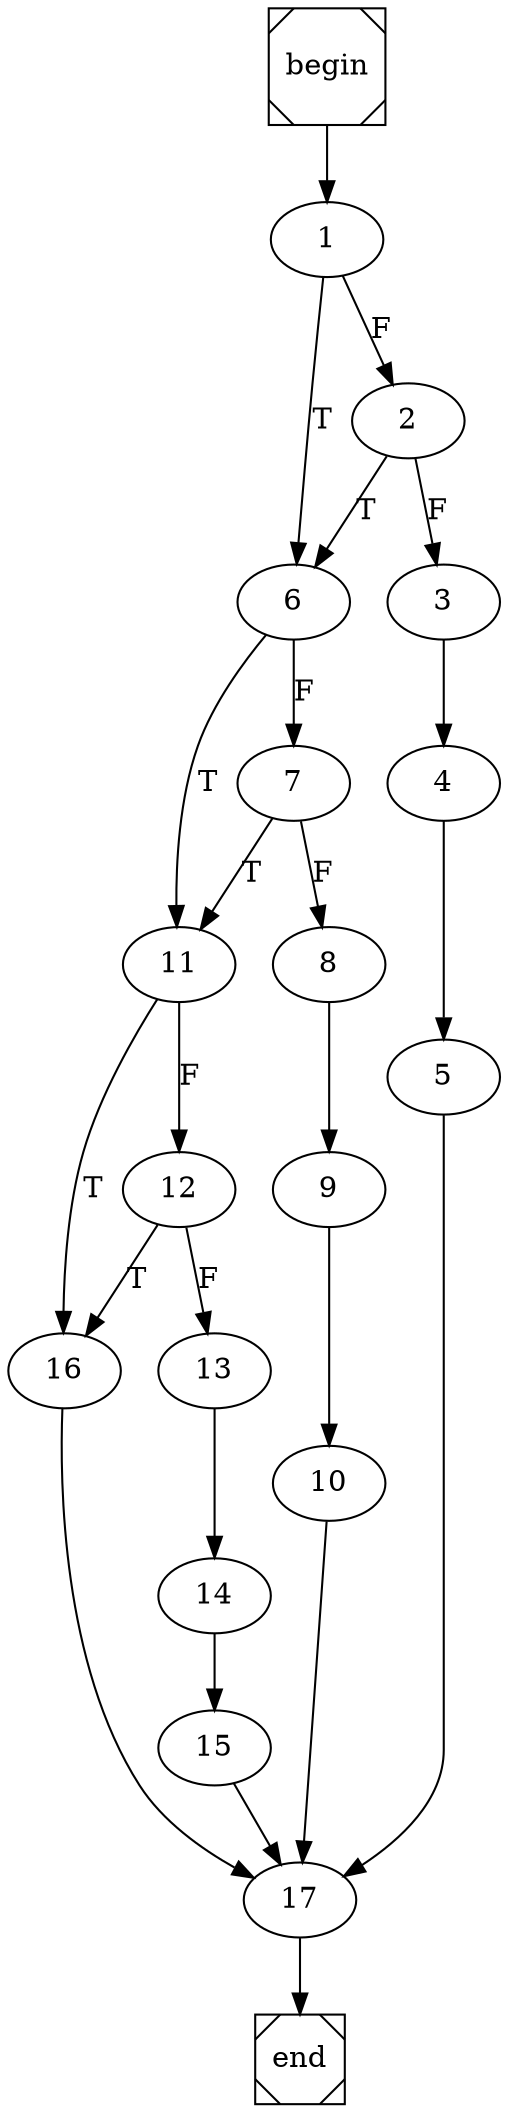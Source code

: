 digraph cfg {
	begin [shape=Msquare];
	end [shape=Msquare];
	begin -> 1;	1 -> 6[label=T];	1 -> 2[label=F];	2 -> 6[label=T];	2 -> 3[label=F];	3 -> 4;	4 -> 5;	5 -> 17;	6 -> 11[label=T];	6 -> 7[label=F];	7 -> 11[label=T];	7 -> 8[label=F];	8 -> 9;	9 -> 10;	10 -> 17;	11 -> 16[label=T];	11 -> 12[label=F];	12 -> 16[label=T];	12 -> 13[label=F];	13 -> 14;	14 -> 15;	15 -> 17;	16 -> 17;	17 -> end;}
